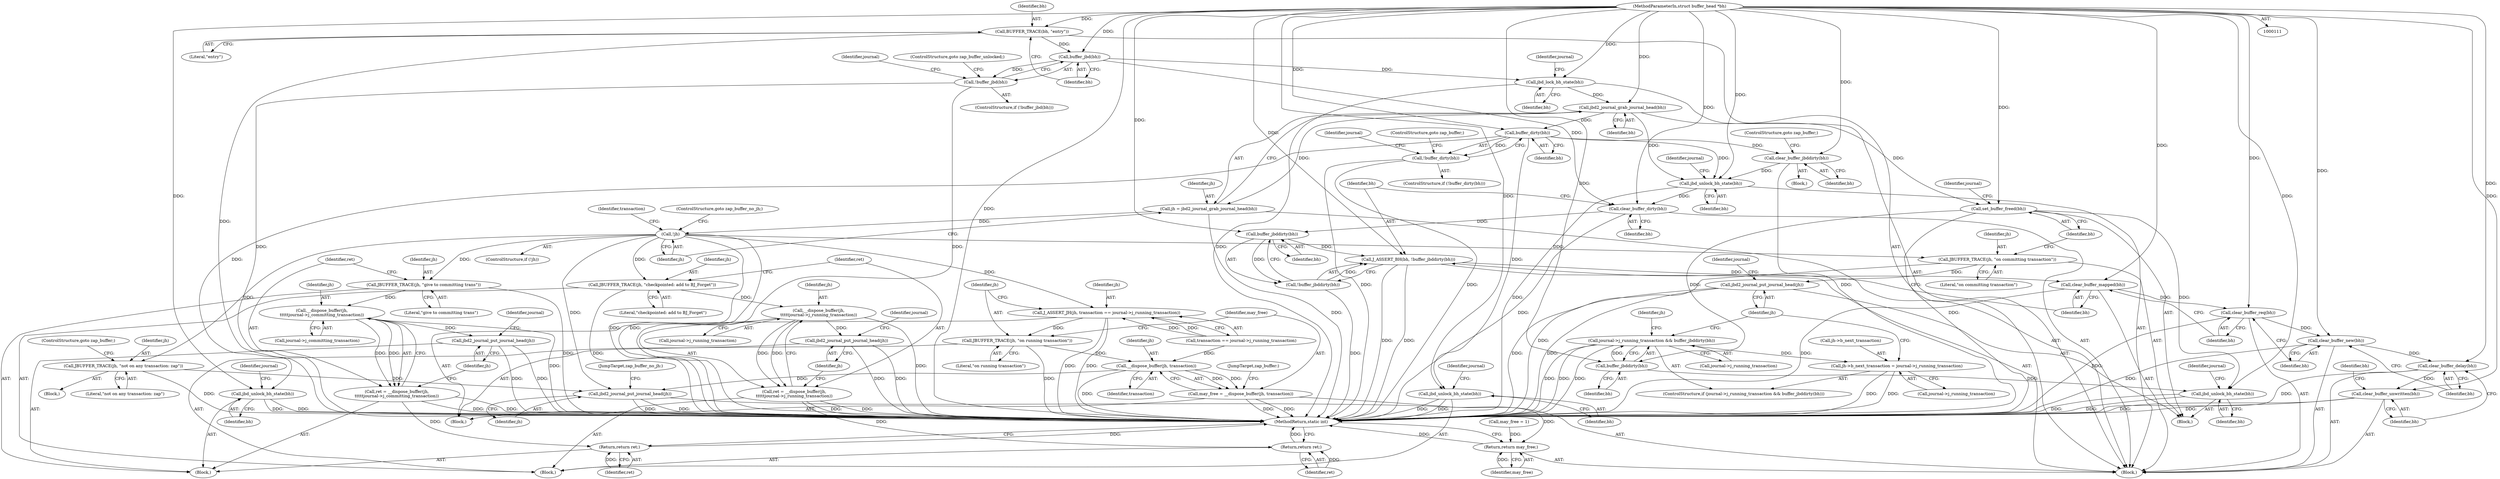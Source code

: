 digraph "0_linux_15291164b22a357cb211b618adfef4fa82fc0de3@pointer" {
"1000113" [label="(MethodParameterIn,struct buffer_head *bh)"];
"1000122" [label="(Call,BUFFER_TRACE(bh, \"entry\"))"];
"1000127" [label="(Call,buffer_jbd(bh))"];
"1000126" [label="(Call,!buffer_jbd(bh))"];
"1000135" [label="(Call,jbd_lock_bh_state(bh))"];
"1000144" [label="(Call,jbd2_journal_grab_journal_head(bh))"];
"1000142" [label="(Call,jh = jbd2_journal_grab_journal_head(bh))"];
"1000147" [label="(Call,!jh)"];
"1000166" [label="(Call,JBUFFER_TRACE(jh, \"not on any transaction: zap\"))"];
"1000306" [label="(Call,jbd2_journal_put_journal_head(jh))"];
"1000181" [label="(Call,JBUFFER_TRACE(jh, \"checkpointed: add to BJ_Forget\"))"];
"1000186" [label="(Call,__dispose_buffer(jh,\n\t\t\t\t\tjournal->j_running_transaction))"];
"1000184" [label="(Call,ret = __dispose_buffer(jh,\n\t\t\t\t\tjournal->j_running_transaction))"];
"1000205" [label="(Return,return ret;)"];
"1000191" [label="(Call,jbd2_journal_put_journal_head(jh))"];
"1000214" [label="(Call,JBUFFER_TRACE(jh, \"give to committing trans\"))"];
"1000219" [label="(Call,__dispose_buffer(jh,\n\t\t\t\t\tjournal->j_committing_transaction))"];
"1000217" [label="(Call,ret = __dispose_buffer(jh,\n\t\t\t\t\tjournal->j_committing_transaction))"];
"1000238" [label="(Return,return ret;)"];
"1000224" [label="(Call,jbd2_journal_put_journal_head(jh))"];
"1000253" [label="(Call,JBUFFER_TRACE(jh, \"on committing transaction\"))"];
"1000272" [label="(Call,jbd2_journal_put_journal_head(jh))"];
"1000290" [label="(Call,J_ASSERT_JH(jh, transaction == journal->j_running_transaction))"];
"1000297" [label="(Call,JBUFFER_TRACE(jh, \"on running transaction\"))"];
"1000302" [label="(Call,__dispose_buffer(jh, transaction))"];
"1000300" [label="(Call,may_free = __dispose_buffer(jh, transaction))"];
"1000344" [label="(Return,return may_free;)"];
"1000172" [label="(Call,buffer_dirty(bh))"];
"1000171" [label="(Call,!buffer_dirty(bh))"];
"1000198" [label="(Call,jbd_unlock_bh_state(bh))"];
"1000231" [label="(Call,jbd_unlock_bh_state(bh))"];
"1000242" [label="(Call,clear_buffer_jbddirty(bh))"];
"1000314" [label="(Call,jbd_unlock_bh_state(bh))"];
"1000322" [label="(Call,clear_buffer_dirty(bh))"];
"1000327" [label="(Call,buffer_jbddirty(bh))"];
"1000324" [label="(Call,J_ASSERT_BH(bh, !buffer_jbddirty(bh)))"];
"1000329" [label="(Call,clear_buffer_mapped(bh))"];
"1000331" [label="(Call,clear_buffer_req(bh))"];
"1000333" [label="(Call,clear_buffer_new(bh))"];
"1000335" [label="(Call,clear_buffer_delay(bh))"];
"1000337" [label="(Call,clear_buffer_unwritten(bh))"];
"1000326" [label="(Call,!buffer_jbddirty(bh))"];
"1000256" [label="(Call,set_buffer_freed(bh))"];
"1000263" [label="(Call,buffer_jbddirty(bh))"];
"1000259" [label="(Call,journal->j_running_transaction && buffer_jbddirty(bh))"];
"1000265" [label="(Call,jh->b_next_transaction = journal->j_running_transaction)"];
"1000279" [label="(Call,jbd_unlock_bh_state(bh))"];
"1000331" [label="(Call,clear_buffer_req(bh))"];
"1000114" [label="(Block,)"];
"1000124" [label="(Literal,\"entry\")"];
"1000184" [label="(Call,ret = __dispose_buffer(jh,\n\t\t\t\t\tjournal->j_running_transaction))"];
"1000171" [label="(Call,!buffer_dirty(bh))"];
"1000127" [label="(Call,buffer_jbd(bh))"];
"1000232" [label="(Identifier,bh)"];
"1000191" [label="(Call,jbd2_journal_put_journal_head(jh))"];
"1000256" [label="(Call,set_buffer_freed(bh))"];
"1000267" [label="(Identifier,jh)"];
"1000297" [label="(Call,JBUFFER_TRACE(jh, \"on running transaction\"))"];
"1000206" [label="(Identifier,ret)"];
"1000186" [label="(Call,__dispose_buffer(jh,\n\t\t\t\t\tjournal->j_running_transaction))"];
"1000303" [label="(Identifier,jh)"];
"1000258" [label="(ControlStructure,if (journal->j_running_transaction && buffer_jbddirty(bh)))"];
"1000125" [label="(ControlStructure,if (!buffer_jbd(bh)))"];
"1000252" [label="(Block,)"];
"1000315" [label="(Identifier,bh)"];
"1000199" [label="(Identifier,bh)"];
"1000346" [label="(MethodReturn,static int)"];
"1000214" [label="(Call,JBUFFER_TRACE(jh, \"give to committing trans\"))"];
"1000151" [label="(Identifier,transaction)"];
"1000172" [label="(Call,buffer_dirty(bh))"];
"1000135" [label="(Call,jbd_lock_bh_state(bh))"];
"1000229" [label="(Identifier,journal)"];
"1000122" [label="(Call,BUFFER_TRACE(bh, \"entry\"))"];
"1000145" [label="(Identifier,bh)"];
"1000167" [label="(Identifier,jh)"];
"1000306" [label="(Call,jbd2_journal_put_journal_head(jh))"];
"1000266" [label="(Call,jh->b_next_transaction)"];
"1000241" [label="(Block,)"];
"1000215" [label="(Identifier,jh)"];
"1000196" [label="(Identifier,journal)"];
"1000323" [label="(Identifier,bh)"];
"1000192" [label="(Identifier,jh)"];
"1000168" [label="(Literal,\"not on any transaction: zap\")"];
"1000236" [label="(Identifier,journal)"];
"1000144" [label="(Call,jbd2_journal_grab_journal_head(bh))"];
"1000263" [label="(Call,buffer_jbddirty(bh))"];
"1000305" [label="(JumpTarget,zap_buffer:)"];
"1000198" [label="(Call,jbd_unlock_bh_state(bh))"];
"1000231" [label="(Call,jbd_unlock_bh_state(bh))"];
"1000330" [label="(Identifier,bh)"];
"1000239" [label="(Identifier,ret)"];
"1000143" [label="(Identifier,jh)"];
"1000126" [label="(Call,!buffer_jbd(bh))"];
"1000335" [label="(Call,clear_buffer_delay(bh))"];
"1000324" [label="(Call,J_ASSERT_BH(bh, !buffer_jbddirty(bh)))"];
"1000213" [label="(Block,)"];
"1000337" [label="(Call,clear_buffer_unwritten(bh))"];
"1000188" [label="(Call,journal->j_running_transaction)"];
"1000344" [label="(Return,return may_free;)"];
"1000265" [label="(Call,jh->b_next_transaction = journal->j_running_transaction)"];
"1000255" [label="(Literal,\"on committing transaction\")"];
"1000187" [label="(Identifier,jh)"];
"1000308" [label="(JumpTarget,zap_buffer_no_jh:)"];
"1000336" [label="(Identifier,bh)"];
"1000219" [label="(Call,__dispose_buffer(jh,\n\t\t\t\t\tjournal->j_committing_transaction))"];
"1000325" [label="(Identifier,bh)"];
"1000329" [label="(Call,clear_buffer_mapped(bh))"];
"1000260" [label="(Call,journal->j_running_transaction)"];
"1000165" [label="(Block,)"];
"1000307" [label="(Identifier,jh)"];
"1000269" [label="(Call,journal->j_running_transaction)"];
"1000300" [label="(Call,may_free = __dispose_buffer(jh, transaction))"];
"1000304" [label="(Identifier,transaction)"];
"1000302" [label="(Call,__dispose_buffer(jh, transaction))"];
"1000146" [label="(ControlStructure,if (!jh))"];
"1000332" [label="(Identifier,bh)"];
"1000333" [label="(Call,clear_buffer_new(bh))"];
"1000224" [label="(Call,jbd2_journal_put_journal_head(jh))"];
"1000185" [label="(Identifier,ret)"];
"1000181" [label="(Call,JBUFFER_TRACE(jh, \"checkpointed: add to BJ_Forget\"))"];
"1000345" [label="(Identifier,may_free)"];
"1000129" [label="(ControlStructure,goto zap_buffer_unlocked;)"];
"1000218" [label="(Identifier,ret)"];
"1000225" [label="(Identifier,jh)"];
"1000244" [label="(ControlStructure,goto zap_buffer;)"];
"1000261" [label="(Identifier,journal)"];
"1000149" [label="(ControlStructure,goto zap_buffer_no_jh;)"];
"1000298" [label="(Identifier,jh)"];
"1000142" [label="(Call,jh = jbd2_journal_grab_journal_head(bh))"];
"1000183" [label="(Literal,\"checkpointed: add to BJ_Forget\")"];
"1000169" [label="(ControlStructure,goto zap_buffer;)"];
"1000319" [label="(Identifier,journal)"];
"1000277" [label="(Identifier,journal)"];
"1000166" [label="(Call,JBUFFER_TRACE(jh, \"not on any transaction: zap\"))"];
"1000221" [label="(Call,journal->j_committing_transaction)"];
"1000327" [label="(Call,buffer_jbddirty(bh))"];
"1000123" [label="(Identifier,bh)"];
"1000147" [label="(Call,!jh)"];
"1000148" [label="(Identifier,jh)"];
"1000272" [label="(Call,jbd2_journal_put_journal_head(jh))"];
"1000220" [label="(Identifier,jh)"];
"1000238" [label="(Return,return ret;)"];
"1000341" [label="(Identifier,bh)"];
"1000326" [label="(Call,!buffer_jbddirty(bh))"];
"1000299" [label="(Literal,\"on running transaction\")"];
"1000175" [label="(ControlStructure,goto zap_buffer;)"];
"1000259" [label="(Call,journal->j_running_transaction && buffer_jbddirty(bh))"];
"1000257" [label="(Identifier,bh)"];
"1000113" [label="(MethodParameterIn,struct buffer_head *bh)"];
"1000136" [label="(Identifier,bh)"];
"1000328" [label="(Identifier,bh)"];
"1000242" [label="(Call,clear_buffer_jbddirty(bh))"];
"1000284" [label="(Identifier,journal)"];
"1000273" [label="(Identifier,jh)"];
"1000301" [label="(Identifier,may_free)"];
"1000279" [label="(Call,jbd_unlock_bh_state(bh))"];
"1000178" [label="(Identifier,journal)"];
"1000290" [label="(Call,J_ASSERT_JH(jh, transaction == journal->j_running_transaction))"];
"1000264" [label="(Identifier,bh)"];
"1000118" [label="(Call,may_free = 1)"];
"1000180" [label="(Block,)"];
"1000216" [label="(Literal,\"give to committing trans\")"];
"1000140" [label="(Identifier,journal)"];
"1000205" [label="(Return,return ret;)"];
"1000291" [label="(Identifier,jh)"];
"1000280" [label="(Identifier,bh)"];
"1000133" [label="(Identifier,journal)"];
"1000253" [label="(Call,JBUFFER_TRACE(jh, \"on committing transaction\"))"];
"1000203" [label="(Identifier,journal)"];
"1000243" [label="(Identifier,bh)"];
"1000170" [label="(ControlStructure,if (!buffer_dirty(bh)))"];
"1000292" [label="(Call,transaction == journal->j_running_transaction)"];
"1000254" [label="(Identifier,jh)"];
"1000334" [label="(Identifier,bh)"];
"1000314" [label="(Call,jbd_unlock_bh_state(bh))"];
"1000173" [label="(Identifier,bh)"];
"1000322" [label="(Call,clear_buffer_dirty(bh))"];
"1000338" [label="(Identifier,bh)"];
"1000289" [label="(Block,)"];
"1000217" [label="(Call,ret = __dispose_buffer(jh,\n\t\t\t\t\tjournal->j_committing_transaction))"];
"1000128" [label="(Identifier,bh)"];
"1000182" [label="(Identifier,jh)"];
"1000113" -> "1000111"  [label="AST: "];
"1000113" -> "1000346"  [label="DDG: "];
"1000113" -> "1000122"  [label="DDG: "];
"1000113" -> "1000127"  [label="DDG: "];
"1000113" -> "1000135"  [label="DDG: "];
"1000113" -> "1000144"  [label="DDG: "];
"1000113" -> "1000172"  [label="DDG: "];
"1000113" -> "1000198"  [label="DDG: "];
"1000113" -> "1000231"  [label="DDG: "];
"1000113" -> "1000242"  [label="DDG: "];
"1000113" -> "1000256"  [label="DDG: "];
"1000113" -> "1000263"  [label="DDG: "];
"1000113" -> "1000279"  [label="DDG: "];
"1000113" -> "1000314"  [label="DDG: "];
"1000113" -> "1000322"  [label="DDG: "];
"1000113" -> "1000324"  [label="DDG: "];
"1000113" -> "1000327"  [label="DDG: "];
"1000113" -> "1000329"  [label="DDG: "];
"1000113" -> "1000331"  [label="DDG: "];
"1000113" -> "1000333"  [label="DDG: "];
"1000113" -> "1000335"  [label="DDG: "];
"1000113" -> "1000337"  [label="DDG: "];
"1000122" -> "1000114"  [label="AST: "];
"1000122" -> "1000124"  [label="CFG: "];
"1000123" -> "1000122"  [label="AST: "];
"1000124" -> "1000122"  [label="AST: "];
"1000128" -> "1000122"  [label="CFG: "];
"1000122" -> "1000346"  [label="DDG: "];
"1000122" -> "1000127"  [label="DDG: "];
"1000127" -> "1000126"  [label="AST: "];
"1000127" -> "1000128"  [label="CFG: "];
"1000128" -> "1000127"  [label="AST: "];
"1000126" -> "1000127"  [label="CFG: "];
"1000127" -> "1000126"  [label="DDG: "];
"1000127" -> "1000135"  [label="DDG: "];
"1000127" -> "1000322"  [label="DDG: "];
"1000126" -> "1000125"  [label="AST: "];
"1000129" -> "1000126"  [label="CFG: "];
"1000133" -> "1000126"  [label="CFG: "];
"1000126" -> "1000346"  [label="DDG: "];
"1000126" -> "1000346"  [label="DDG: "];
"1000135" -> "1000114"  [label="AST: "];
"1000135" -> "1000136"  [label="CFG: "];
"1000136" -> "1000135"  [label="AST: "];
"1000140" -> "1000135"  [label="CFG: "];
"1000135" -> "1000346"  [label="DDG: "];
"1000135" -> "1000144"  [label="DDG: "];
"1000144" -> "1000142"  [label="AST: "];
"1000144" -> "1000145"  [label="CFG: "];
"1000145" -> "1000144"  [label="AST: "];
"1000142" -> "1000144"  [label="CFG: "];
"1000144" -> "1000142"  [label="DDG: "];
"1000144" -> "1000172"  [label="DDG: "];
"1000144" -> "1000256"  [label="DDG: "];
"1000144" -> "1000314"  [label="DDG: "];
"1000142" -> "1000114"  [label="AST: "];
"1000143" -> "1000142"  [label="AST: "];
"1000148" -> "1000142"  [label="CFG: "];
"1000142" -> "1000346"  [label="DDG: "];
"1000142" -> "1000147"  [label="DDG: "];
"1000147" -> "1000146"  [label="AST: "];
"1000147" -> "1000148"  [label="CFG: "];
"1000148" -> "1000147"  [label="AST: "];
"1000149" -> "1000147"  [label="CFG: "];
"1000151" -> "1000147"  [label="CFG: "];
"1000147" -> "1000346"  [label="DDG: "];
"1000147" -> "1000346"  [label="DDG: "];
"1000147" -> "1000166"  [label="DDG: "];
"1000147" -> "1000181"  [label="DDG: "];
"1000147" -> "1000214"  [label="DDG: "];
"1000147" -> "1000253"  [label="DDG: "];
"1000147" -> "1000290"  [label="DDG: "];
"1000147" -> "1000306"  [label="DDG: "];
"1000166" -> "1000165"  [label="AST: "];
"1000166" -> "1000168"  [label="CFG: "];
"1000167" -> "1000166"  [label="AST: "];
"1000168" -> "1000166"  [label="AST: "];
"1000169" -> "1000166"  [label="CFG: "];
"1000166" -> "1000346"  [label="DDG: "];
"1000166" -> "1000306"  [label="DDG: "];
"1000306" -> "1000114"  [label="AST: "];
"1000306" -> "1000307"  [label="CFG: "];
"1000307" -> "1000306"  [label="AST: "];
"1000308" -> "1000306"  [label="CFG: "];
"1000306" -> "1000346"  [label="DDG: "];
"1000306" -> "1000346"  [label="DDG: "];
"1000302" -> "1000306"  [label="DDG: "];
"1000181" -> "1000180"  [label="AST: "];
"1000181" -> "1000183"  [label="CFG: "];
"1000182" -> "1000181"  [label="AST: "];
"1000183" -> "1000181"  [label="AST: "];
"1000185" -> "1000181"  [label="CFG: "];
"1000181" -> "1000346"  [label="DDG: "];
"1000181" -> "1000186"  [label="DDG: "];
"1000186" -> "1000184"  [label="AST: "];
"1000186" -> "1000188"  [label="CFG: "];
"1000187" -> "1000186"  [label="AST: "];
"1000188" -> "1000186"  [label="AST: "];
"1000184" -> "1000186"  [label="CFG: "];
"1000186" -> "1000346"  [label="DDG: "];
"1000186" -> "1000184"  [label="DDG: "];
"1000186" -> "1000184"  [label="DDG: "];
"1000186" -> "1000191"  [label="DDG: "];
"1000184" -> "1000180"  [label="AST: "];
"1000185" -> "1000184"  [label="AST: "];
"1000192" -> "1000184"  [label="CFG: "];
"1000184" -> "1000346"  [label="DDG: "];
"1000184" -> "1000346"  [label="DDG: "];
"1000184" -> "1000205"  [label="DDG: "];
"1000205" -> "1000180"  [label="AST: "];
"1000205" -> "1000206"  [label="CFG: "];
"1000206" -> "1000205"  [label="AST: "];
"1000346" -> "1000205"  [label="CFG: "];
"1000205" -> "1000346"  [label="DDG: "];
"1000206" -> "1000205"  [label="DDG: "];
"1000191" -> "1000180"  [label="AST: "];
"1000191" -> "1000192"  [label="CFG: "];
"1000192" -> "1000191"  [label="AST: "];
"1000196" -> "1000191"  [label="CFG: "];
"1000191" -> "1000346"  [label="DDG: "];
"1000191" -> "1000346"  [label="DDG: "];
"1000214" -> "1000213"  [label="AST: "];
"1000214" -> "1000216"  [label="CFG: "];
"1000215" -> "1000214"  [label="AST: "];
"1000216" -> "1000214"  [label="AST: "];
"1000218" -> "1000214"  [label="CFG: "];
"1000214" -> "1000346"  [label="DDG: "];
"1000214" -> "1000219"  [label="DDG: "];
"1000219" -> "1000217"  [label="AST: "];
"1000219" -> "1000221"  [label="CFG: "];
"1000220" -> "1000219"  [label="AST: "];
"1000221" -> "1000219"  [label="AST: "];
"1000217" -> "1000219"  [label="CFG: "];
"1000219" -> "1000346"  [label="DDG: "];
"1000219" -> "1000217"  [label="DDG: "];
"1000219" -> "1000217"  [label="DDG: "];
"1000219" -> "1000224"  [label="DDG: "];
"1000217" -> "1000213"  [label="AST: "];
"1000218" -> "1000217"  [label="AST: "];
"1000225" -> "1000217"  [label="CFG: "];
"1000217" -> "1000346"  [label="DDG: "];
"1000217" -> "1000346"  [label="DDG: "];
"1000217" -> "1000238"  [label="DDG: "];
"1000238" -> "1000213"  [label="AST: "];
"1000238" -> "1000239"  [label="CFG: "];
"1000239" -> "1000238"  [label="AST: "];
"1000346" -> "1000238"  [label="CFG: "];
"1000238" -> "1000346"  [label="DDG: "];
"1000239" -> "1000238"  [label="DDG: "];
"1000224" -> "1000213"  [label="AST: "];
"1000224" -> "1000225"  [label="CFG: "];
"1000225" -> "1000224"  [label="AST: "];
"1000229" -> "1000224"  [label="CFG: "];
"1000224" -> "1000346"  [label="DDG: "];
"1000224" -> "1000346"  [label="DDG: "];
"1000253" -> "1000252"  [label="AST: "];
"1000253" -> "1000255"  [label="CFG: "];
"1000254" -> "1000253"  [label="AST: "];
"1000255" -> "1000253"  [label="AST: "];
"1000257" -> "1000253"  [label="CFG: "];
"1000253" -> "1000346"  [label="DDG: "];
"1000253" -> "1000272"  [label="DDG: "];
"1000272" -> "1000252"  [label="AST: "];
"1000272" -> "1000273"  [label="CFG: "];
"1000273" -> "1000272"  [label="AST: "];
"1000277" -> "1000272"  [label="CFG: "];
"1000272" -> "1000346"  [label="DDG: "];
"1000272" -> "1000346"  [label="DDG: "];
"1000290" -> "1000289"  [label="AST: "];
"1000290" -> "1000292"  [label="CFG: "];
"1000291" -> "1000290"  [label="AST: "];
"1000292" -> "1000290"  [label="AST: "];
"1000298" -> "1000290"  [label="CFG: "];
"1000290" -> "1000346"  [label="DDG: "];
"1000290" -> "1000346"  [label="DDG: "];
"1000292" -> "1000290"  [label="DDG: "];
"1000292" -> "1000290"  [label="DDG: "];
"1000290" -> "1000297"  [label="DDG: "];
"1000297" -> "1000289"  [label="AST: "];
"1000297" -> "1000299"  [label="CFG: "];
"1000298" -> "1000297"  [label="AST: "];
"1000299" -> "1000297"  [label="AST: "];
"1000301" -> "1000297"  [label="CFG: "];
"1000297" -> "1000346"  [label="DDG: "];
"1000297" -> "1000302"  [label="DDG: "];
"1000302" -> "1000300"  [label="AST: "];
"1000302" -> "1000304"  [label="CFG: "];
"1000303" -> "1000302"  [label="AST: "];
"1000304" -> "1000302"  [label="AST: "];
"1000300" -> "1000302"  [label="CFG: "];
"1000302" -> "1000346"  [label="DDG: "];
"1000302" -> "1000300"  [label="DDG: "];
"1000302" -> "1000300"  [label="DDG: "];
"1000292" -> "1000302"  [label="DDG: "];
"1000300" -> "1000289"  [label="AST: "];
"1000301" -> "1000300"  [label="AST: "];
"1000305" -> "1000300"  [label="CFG: "];
"1000300" -> "1000346"  [label="DDG: "];
"1000300" -> "1000346"  [label="DDG: "];
"1000300" -> "1000344"  [label="DDG: "];
"1000344" -> "1000114"  [label="AST: "];
"1000344" -> "1000345"  [label="CFG: "];
"1000345" -> "1000344"  [label="AST: "];
"1000346" -> "1000344"  [label="CFG: "];
"1000344" -> "1000346"  [label="DDG: "];
"1000345" -> "1000344"  [label="DDG: "];
"1000118" -> "1000344"  [label="DDG: "];
"1000172" -> "1000171"  [label="AST: "];
"1000172" -> "1000173"  [label="CFG: "];
"1000173" -> "1000172"  [label="AST: "];
"1000171" -> "1000172"  [label="CFG: "];
"1000172" -> "1000171"  [label="DDG: "];
"1000172" -> "1000198"  [label="DDG: "];
"1000172" -> "1000231"  [label="DDG: "];
"1000172" -> "1000242"  [label="DDG: "];
"1000172" -> "1000314"  [label="DDG: "];
"1000171" -> "1000170"  [label="AST: "];
"1000175" -> "1000171"  [label="CFG: "];
"1000178" -> "1000171"  [label="CFG: "];
"1000171" -> "1000346"  [label="DDG: "];
"1000171" -> "1000346"  [label="DDG: "];
"1000198" -> "1000180"  [label="AST: "];
"1000198" -> "1000199"  [label="CFG: "];
"1000199" -> "1000198"  [label="AST: "];
"1000203" -> "1000198"  [label="CFG: "];
"1000198" -> "1000346"  [label="DDG: "];
"1000198" -> "1000346"  [label="DDG: "];
"1000231" -> "1000213"  [label="AST: "];
"1000231" -> "1000232"  [label="CFG: "];
"1000232" -> "1000231"  [label="AST: "];
"1000236" -> "1000231"  [label="CFG: "];
"1000231" -> "1000346"  [label="DDG: "];
"1000231" -> "1000346"  [label="DDG: "];
"1000242" -> "1000241"  [label="AST: "];
"1000242" -> "1000243"  [label="CFG: "];
"1000243" -> "1000242"  [label="AST: "];
"1000244" -> "1000242"  [label="CFG: "];
"1000242" -> "1000346"  [label="DDG: "];
"1000242" -> "1000314"  [label="DDG: "];
"1000314" -> "1000114"  [label="AST: "];
"1000314" -> "1000315"  [label="CFG: "];
"1000315" -> "1000314"  [label="AST: "];
"1000319" -> "1000314"  [label="CFG: "];
"1000314" -> "1000346"  [label="DDG: "];
"1000314" -> "1000322"  [label="DDG: "];
"1000322" -> "1000114"  [label="AST: "];
"1000322" -> "1000323"  [label="CFG: "];
"1000323" -> "1000322"  [label="AST: "];
"1000325" -> "1000322"  [label="CFG: "];
"1000322" -> "1000346"  [label="DDG: "];
"1000322" -> "1000327"  [label="DDG: "];
"1000327" -> "1000326"  [label="AST: "];
"1000327" -> "1000328"  [label="CFG: "];
"1000328" -> "1000327"  [label="AST: "];
"1000326" -> "1000327"  [label="CFG: "];
"1000327" -> "1000324"  [label="DDG: "];
"1000327" -> "1000326"  [label="DDG: "];
"1000324" -> "1000114"  [label="AST: "];
"1000324" -> "1000326"  [label="CFG: "];
"1000325" -> "1000324"  [label="AST: "];
"1000326" -> "1000324"  [label="AST: "];
"1000330" -> "1000324"  [label="CFG: "];
"1000324" -> "1000346"  [label="DDG: "];
"1000324" -> "1000346"  [label="DDG: "];
"1000326" -> "1000324"  [label="DDG: "];
"1000324" -> "1000329"  [label="DDG: "];
"1000329" -> "1000114"  [label="AST: "];
"1000329" -> "1000330"  [label="CFG: "];
"1000330" -> "1000329"  [label="AST: "];
"1000332" -> "1000329"  [label="CFG: "];
"1000329" -> "1000346"  [label="DDG: "];
"1000329" -> "1000331"  [label="DDG: "];
"1000331" -> "1000114"  [label="AST: "];
"1000331" -> "1000332"  [label="CFG: "];
"1000332" -> "1000331"  [label="AST: "];
"1000334" -> "1000331"  [label="CFG: "];
"1000331" -> "1000346"  [label="DDG: "];
"1000331" -> "1000333"  [label="DDG: "];
"1000333" -> "1000114"  [label="AST: "];
"1000333" -> "1000334"  [label="CFG: "];
"1000334" -> "1000333"  [label="AST: "];
"1000336" -> "1000333"  [label="CFG: "];
"1000333" -> "1000346"  [label="DDG: "];
"1000333" -> "1000335"  [label="DDG: "];
"1000335" -> "1000114"  [label="AST: "];
"1000335" -> "1000336"  [label="CFG: "];
"1000336" -> "1000335"  [label="AST: "];
"1000338" -> "1000335"  [label="CFG: "];
"1000335" -> "1000346"  [label="DDG: "];
"1000335" -> "1000337"  [label="DDG: "];
"1000337" -> "1000114"  [label="AST: "];
"1000337" -> "1000338"  [label="CFG: "];
"1000338" -> "1000337"  [label="AST: "];
"1000341" -> "1000337"  [label="CFG: "];
"1000337" -> "1000346"  [label="DDG: "];
"1000337" -> "1000346"  [label="DDG: "];
"1000326" -> "1000346"  [label="DDG: "];
"1000256" -> "1000252"  [label="AST: "];
"1000256" -> "1000257"  [label="CFG: "];
"1000257" -> "1000256"  [label="AST: "];
"1000261" -> "1000256"  [label="CFG: "];
"1000256" -> "1000346"  [label="DDG: "];
"1000256" -> "1000263"  [label="DDG: "];
"1000256" -> "1000279"  [label="DDG: "];
"1000263" -> "1000259"  [label="AST: "];
"1000263" -> "1000264"  [label="CFG: "];
"1000264" -> "1000263"  [label="AST: "];
"1000259" -> "1000263"  [label="CFG: "];
"1000263" -> "1000259"  [label="DDG: "];
"1000263" -> "1000279"  [label="DDG: "];
"1000259" -> "1000258"  [label="AST: "];
"1000259" -> "1000260"  [label="CFG: "];
"1000260" -> "1000259"  [label="AST: "];
"1000267" -> "1000259"  [label="CFG: "];
"1000273" -> "1000259"  [label="CFG: "];
"1000259" -> "1000346"  [label="DDG: "];
"1000259" -> "1000346"  [label="DDG: "];
"1000259" -> "1000346"  [label="DDG: "];
"1000259" -> "1000265"  [label="DDG: "];
"1000265" -> "1000258"  [label="AST: "];
"1000265" -> "1000269"  [label="CFG: "];
"1000266" -> "1000265"  [label="AST: "];
"1000269" -> "1000265"  [label="AST: "];
"1000273" -> "1000265"  [label="CFG: "];
"1000265" -> "1000346"  [label="DDG: "];
"1000265" -> "1000346"  [label="DDG: "];
"1000279" -> "1000252"  [label="AST: "];
"1000279" -> "1000280"  [label="CFG: "];
"1000280" -> "1000279"  [label="AST: "];
"1000284" -> "1000279"  [label="CFG: "];
"1000279" -> "1000346"  [label="DDG: "];
"1000279" -> "1000346"  [label="DDG: "];
}
